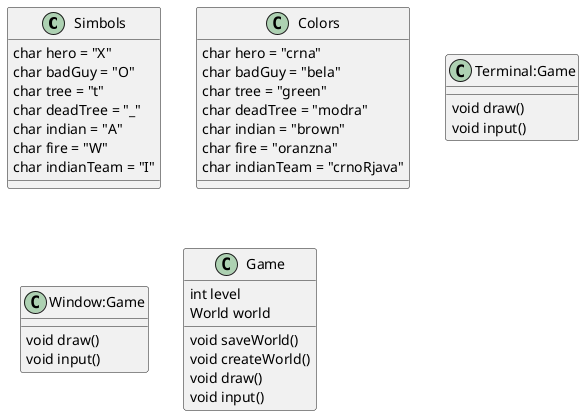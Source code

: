 @startuml

class Simbols {
    char hero = "X"
    char badGuy = "O"
    char tree = "t"
    char deadTree = "_"
    char indian = "A"
    char fire = "W"
    char indianTeam = "I"
}

class Colors {
    char hero = "crna"
    char badGuy = "bela"
    char tree = "green"
    char deadTree = "modra"
    char indian = "brown"
    char fire = "oranzna"
    char indianTeam = "crnoRjava"
}

class Terminal:Game {
    void draw()
    void input()
}

class Window:Game {
    void draw()
    void input()
}

class Game {
    int level
    World world
    void saveWorld()
    void createWorld()
    void draw()
    void input()
}

@enduml
